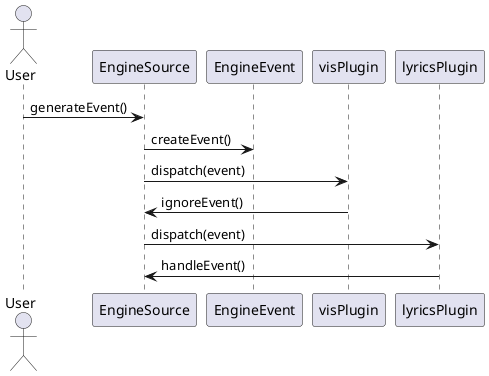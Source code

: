 @startuml

' Диаграмма последовательности (для взаимодействия)
' Диаграмма отображает процесс, при котором engineSource генерирует событие и передает его слушателям.

actor User
participant EngineSource
participant EngineEvent
participant visPlugin
participant lyricsPlugin

User -> EngineSource : generateEvent()
EngineSource -> EngineEvent : createEvent()
EngineSource -> visPlugin : dispatch(event)
visPlugin -> EngineSource : ignoreEvent()
EngineSource -> lyricsPlugin : dispatch(event)
lyricsPlugin -> EngineSource : handleEvent()

@enduml
